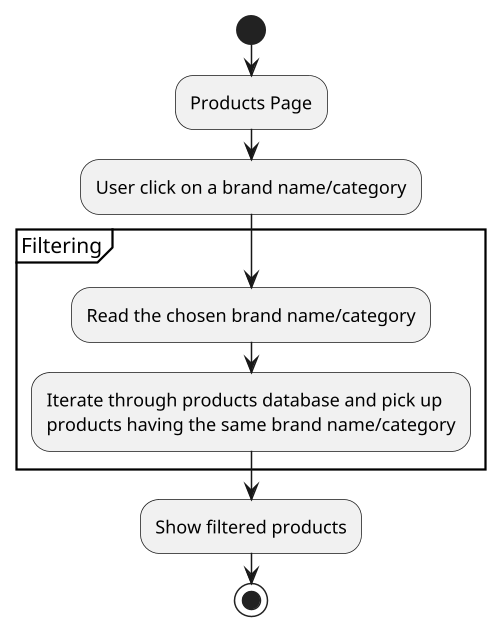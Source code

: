 @startuml
scale 1.5
start
:Products Page;
:User click on a brand name/category;
partition Filtering {
	:Read the chosen brand name/category;
	:Iterate through products database and pick up\nproducts having the same brand name/category;
}
:Show filtered products;
stop
@enduml
